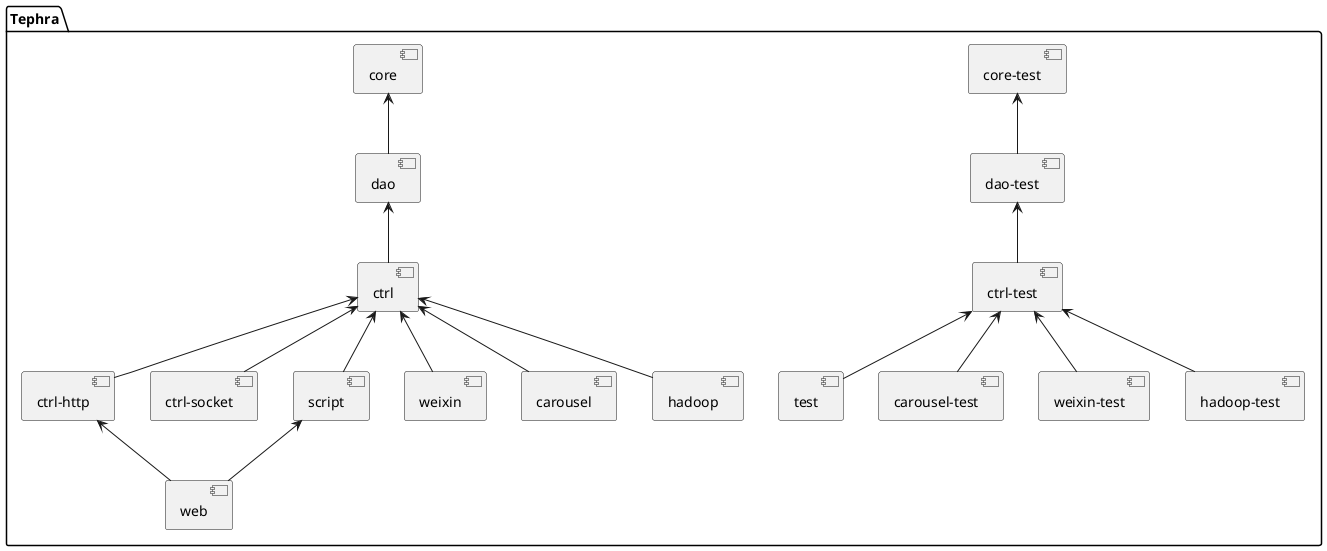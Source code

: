 @startuml

package Tephra {
[core-test] <-- [dao-test]
[dao-test] <-- [ctrl-test]
[ctrl-test] <-- [test]
[ctrl-test] <-- [carousel-test]
[ctrl-test] <-- [weixin-test]
[ctrl-test] <-- [hadoop-test]

[core] <-- [dao]
[dao] <-- [ctrl]
[ctrl] <-- [ctrl-http]
[ctrl] <-- [ctrl-socket]
[ctrl] <-- [script]
[ctrl] <-- [weixin]
[ctrl] <-- [carousel]
[ctrl] <-- [hadoop]
[script] <-- [web]
[ctrl-http] <-- [web]
}

@enduml
